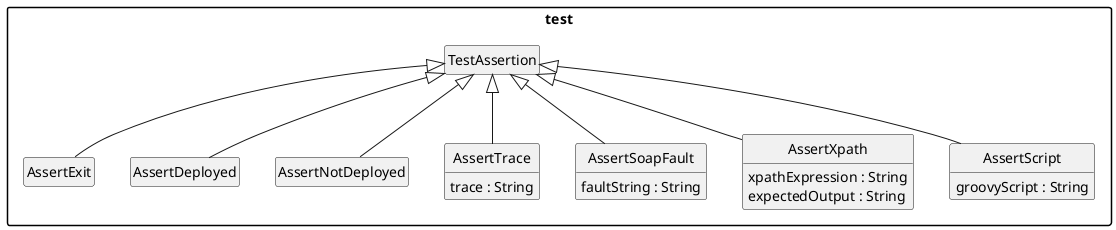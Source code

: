 @startuml

package "test" {

	class TestAssertion {
	}

	class AssertExit extends TestAssertion
	class AssertDeployed extends TestAssertion
	class AssertNotDeployed extends TestAssertion
	class AssertTrace extends TestAssertion {
	  trace : String
	}
	class AssertSoapFault extends TestAssertion {
	  faultString : String
	}
	class AssertXpath extends TestAssertion {
	  xpathExpression : String
	  expectedOutput : String
	}
	class AssertScript extends TestAssertion {
    	  groovyScript : String
    	}

}

hide empty members
hide empty methods
hide circle

skinparam monochrome true
skinparam shadowing false
skinparam packageStyle rect
@enduml
